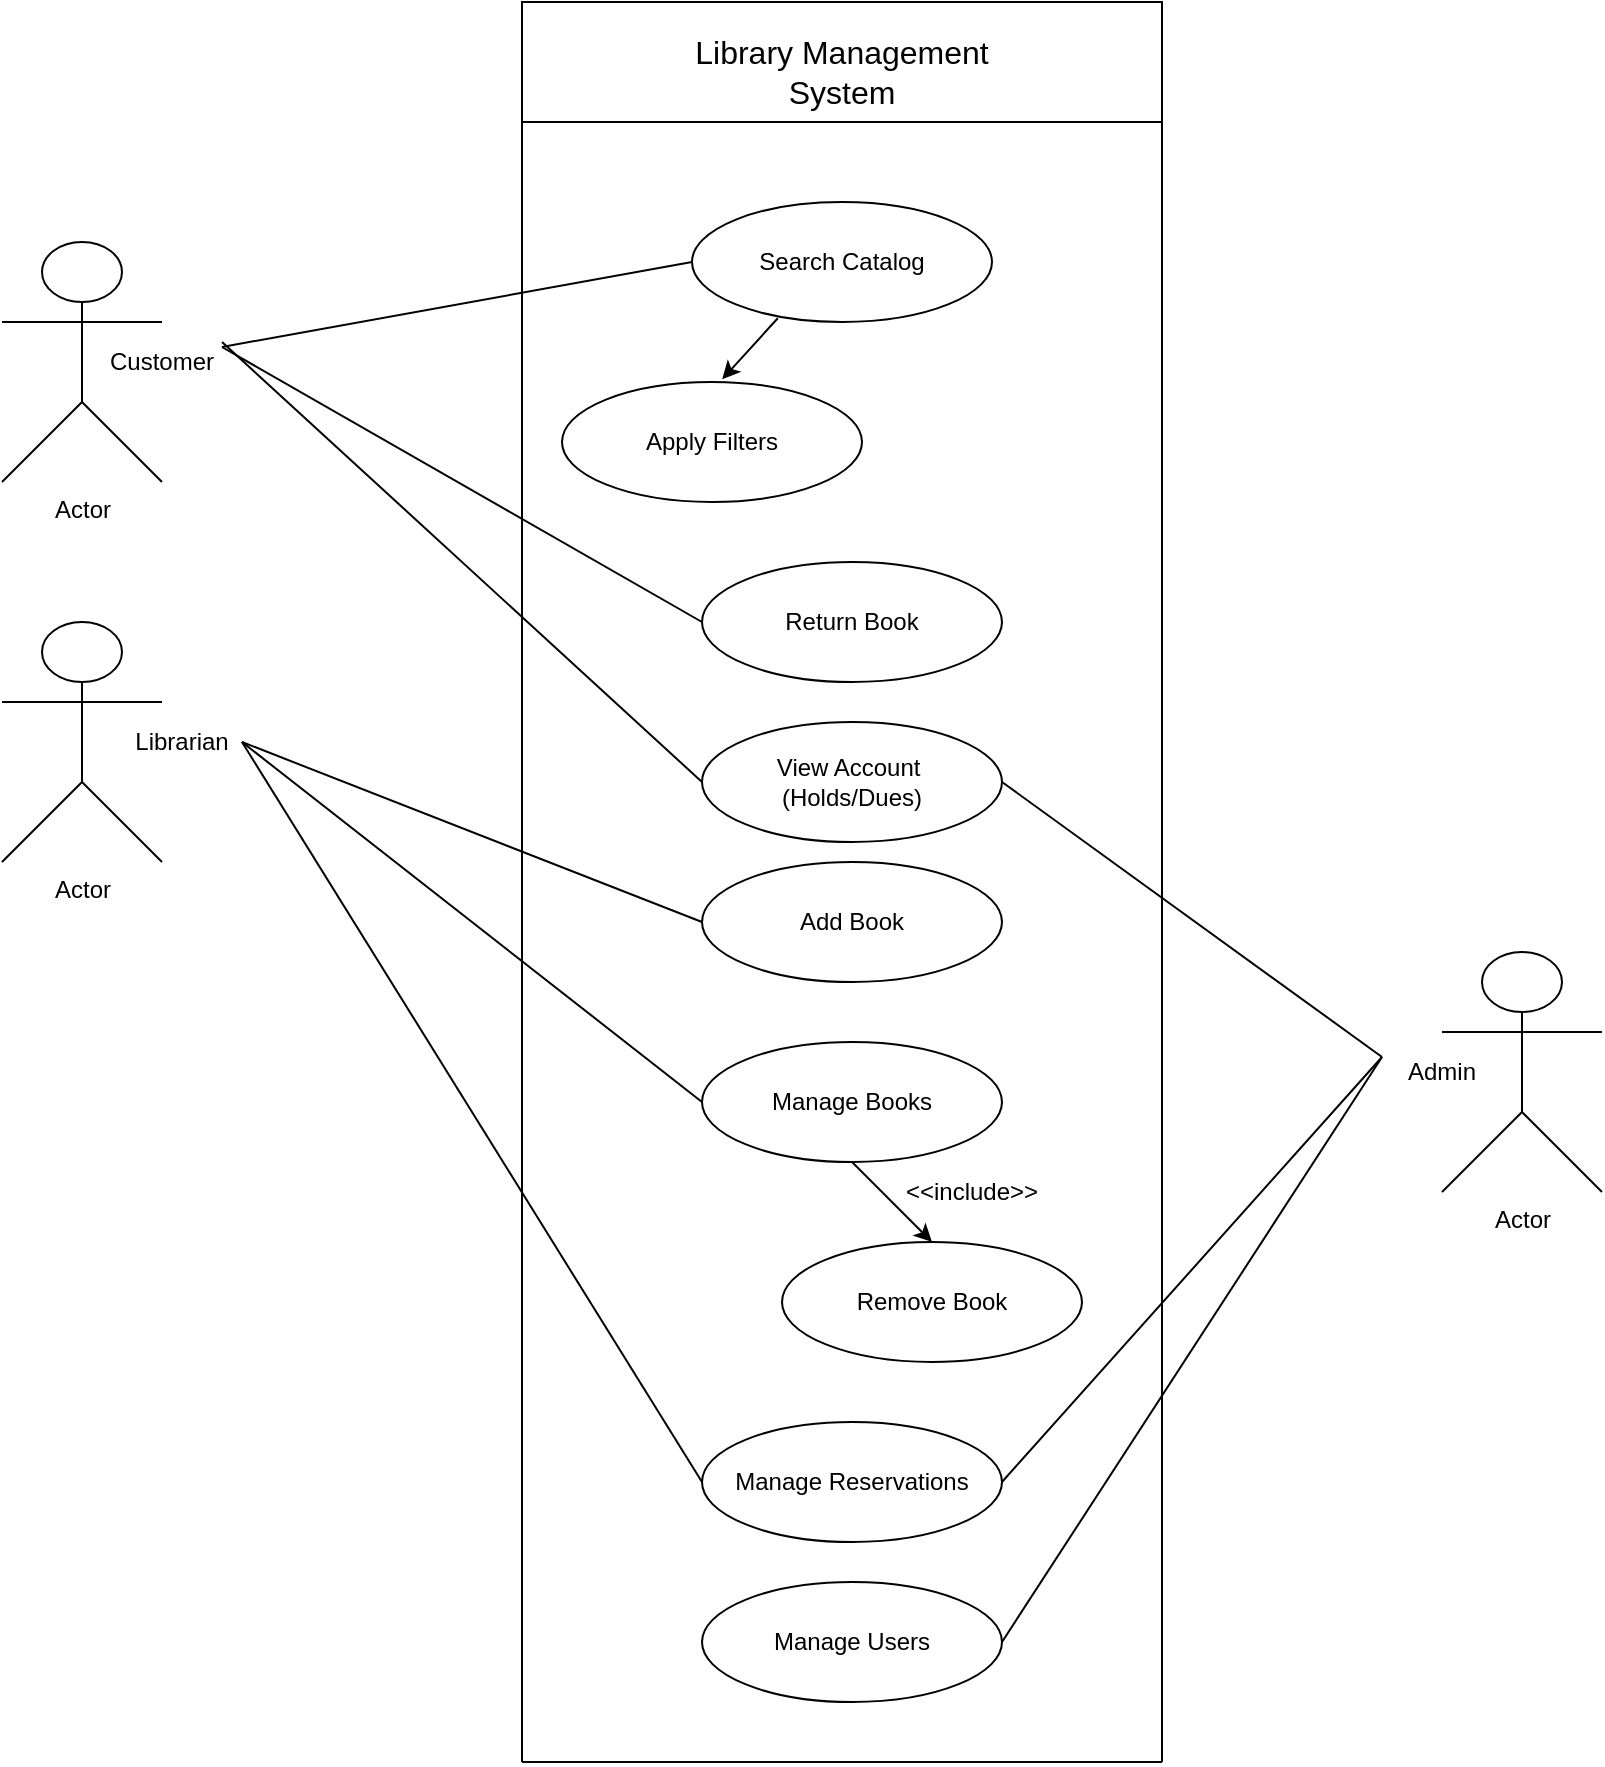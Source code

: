 <mxfile version="23.1.8" type="github">
  <diagram name="Page-1" id="usQvjqCbf2z5VWUwjuGJ">
    <mxGraphModel dx="1886" dy="656" grid="1" gridSize="10" guides="1" tooltips="1" connect="1" arrows="1" fold="1" page="1" pageScale="1" pageWidth="827" pageHeight="1169" math="0" shadow="0">
      <root>
        <mxCell id="0" />
        <mxCell id="1" parent="0" />
        <mxCell id="kKphP6OUzI673sK9Iiju-2" value="" style="rounded=0;whiteSpace=wrap;html=1;" parent="1" vertex="1">
          <mxGeometry x="230" y="50" width="320" height="60" as="geometry" />
        </mxCell>
        <mxCell id="kKphP6OUzI673sK9Iiju-3" value="Library Management&lt;br style=&quot;font-size: 16px;&quot;&gt;System" style="text;html=1;align=center;verticalAlign=middle;whiteSpace=wrap;rounded=0;fontSize=16;" parent="1" vertex="1">
          <mxGeometry x="310" y="50" width="160" height="70" as="geometry" />
        </mxCell>
        <mxCell id="kKphP6OUzI673sK9Iiju-4" value="" style="endArrow=none;html=1;rounded=0;entryX=0;entryY=1;entryDx=0;entryDy=0;" parent="1" target="kKphP6OUzI673sK9Iiju-2" edge="1">
          <mxGeometry width="50" height="50" relative="1" as="geometry">
            <mxPoint x="230" y="930" as="sourcePoint" />
            <mxPoint x="490" y="430" as="targetPoint" />
          </mxGeometry>
        </mxCell>
        <mxCell id="kKphP6OUzI673sK9Iiju-5" value="" style="endArrow=none;html=1;rounded=0;entryX=0;entryY=1;entryDx=0;entryDy=0;" parent="1" edge="1">
          <mxGeometry width="50" height="50" relative="1" as="geometry">
            <mxPoint x="550" y="930" as="sourcePoint" />
            <mxPoint x="550" y="110" as="targetPoint" />
          </mxGeometry>
        </mxCell>
        <mxCell id="kKphP6OUzI673sK9Iiju-6" value="Actor" style="shape=umlActor;verticalLabelPosition=bottom;verticalAlign=top;html=1;outlineConnect=0;" parent="1" vertex="1">
          <mxGeometry x="-30" y="170" width="80" height="120" as="geometry" />
        </mxCell>
        <mxCell id="kKphP6OUzI673sK9Iiju-7" value="Customer" style="text;html=1;align=center;verticalAlign=middle;whiteSpace=wrap;rounded=0;" parent="1" vertex="1">
          <mxGeometry x="20" y="215" width="60" height="30" as="geometry" />
        </mxCell>
        <mxCell id="kKphP6OUzI673sK9Iiju-8" value="Actor" style="shape=umlActor;verticalLabelPosition=bottom;verticalAlign=top;html=1;outlineConnect=0;" parent="1" vertex="1">
          <mxGeometry x="-30" y="360" width="80" height="120" as="geometry" />
        </mxCell>
        <mxCell id="kKphP6OUzI673sK9Iiju-9" value="Librarian" style="text;html=1;align=center;verticalAlign=middle;whiteSpace=wrap;rounded=0;" parent="1" vertex="1">
          <mxGeometry x="30" y="405" width="60" height="30" as="geometry" />
        </mxCell>
        <mxCell id="kKphP6OUzI673sK9Iiju-12" value="Actor" style="shape=umlActor;verticalLabelPosition=bottom;verticalAlign=top;html=1;outlineConnect=0;" parent="1" vertex="1">
          <mxGeometry x="690" y="525" width="80" height="120" as="geometry" />
        </mxCell>
        <mxCell id="kKphP6OUzI673sK9Iiju-13" value="Admin" style="text;html=1;align=center;verticalAlign=middle;whiteSpace=wrap;rounded=0;" parent="1" vertex="1">
          <mxGeometry x="660" y="570" width="60" height="30" as="geometry" />
        </mxCell>
        <mxCell id="kKphP6OUzI673sK9Iiju-14" value="Search Catalog" style="ellipse;whiteSpace=wrap;html=1;" parent="1" vertex="1">
          <mxGeometry x="315" y="150" width="150" height="60" as="geometry" />
        </mxCell>
        <mxCell id="kKphP6OUzI673sK9Iiju-15" value="Return Book" style="ellipse;whiteSpace=wrap;html=1;" parent="1" vertex="1">
          <mxGeometry x="320" y="330" width="150" height="60" as="geometry" />
        </mxCell>
        <mxCell id="kKphP6OUzI673sK9Iiju-16" value="View Account&amp;nbsp;&lt;br&gt;(Holds/Dues)" style="ellipse;whiteSpace=wrap;html=1;" parent="1" vertex="1">
          <mxGeometry x="320" y="410" width="150" height="60" as="geometry" />
        </mxCell>
        <mxCell id="kKphP6OUzI673sK9Iiju-17" value="Apply Filters" style="ellipse;whiteSpace=wrap;html=1;" parent="1" vertex="1">
          <mxGeometry x="250" y="240" width="150" height="60" as="geometry" />
        </mxCell>
        <mxCell id="kKphP6OUzI673sK9Iiju-19" value="Remove Book" style="ellipse;whiteSpace=wrap;html=1;" parent="1" vertex="1">
          <mxGeometry x="360" y="670" width="150" height="60" as="geometry" />
        </mxCell>
        <mxCell id="kKphP6OUzI673sK9Iiju-20" value="Manage Reservations" style="ellipse;whiteSpace=wrap;html=1;" parent="1" vertex="1">
          <mxGeometry x="320" y="760" width="150" height="60" as="geometry" />
        </mxCell>
        <mxCell id="kKphP6OUzI673sK9Iiju-21" value="Manage Users" style="ellipse;whiteSpace=wrap;html=1;" parent="1" vertex="1">
          <mxGeometry x="320" y="840" width="150" height="60" as="geometry" />
        </mxCell>
        <mxCell id="kKphP6OUzI673sK9Iiju-23" value="" style="endArrow=none;html=1;rounded=0;exitX=1;exitY=0.25;exitDx=0;exitDy=0;entryX=0;entryY=0.5;entryDx=0;entryDy=0;" parent="1" source="kKphP6OUzI673sK9Iiju-7" target="kKphP6OUzI673sK9Iiju-14" edge="1">
          <mxGeometry width="50" height="50" relative="1" as="geometry">
            <mxPoint x="300" y="440" as="sourcePoint" />
            <mxPoint x="310" y="180" as="targetPoint" />
          </mxGeometry>
        </mxCell>
        <mxCell id="kKphP6OUzI673sK9Iiju-24" value="" style="endArrow=classic;html=1;rounded=0;entryX=0.534;entryY=-0.023;entryDx=0;entryDy=0;entryPerimeter=0;exitX=0.286;exitY=0.969;exitDx=0;exitDy=0;exitPerimeter=0;" parent="1" source="kKphP6OUzI673sK9Iiju-14" target="kKphP6OUzI673sK9Iiju-17" edge="1">
          <mxGeometry width="50" height="50" relative="1" as="geometry">
            <mxPoint x="370" y="310" as="sourcePoint" />
            <mxPoint x="420" y="260" as="targetPoint" />
          </mxGeometry>
        </mxCell>
        <mxCell id="kKphP6OUzI673sK9Iiju-25" value="Add Book" style="ellipse;whiteSpace=wrap;html=1;" parent="1" vertex="1">
          <mxGeometry x="320" y="480" width="150" height="60" as="geometry" />
        </mxCell>
        <mxCell id="kKphP6OUzI673sK9Iiju-28" value="" style="endArrow=none;html=1;rounded=0;exitX=1;exitY=0.25;exitDx=0;exitDy=0;entryX=0;entryY=0.5;entryDx=0;entryDy=0;" parent="1" source="kKphP6OUzI673sK9Iiju-7" target="kKphP6OUzI673sK9Iiju-15" edge="1">
          <mxGeometry width="50" height="50" relative="1" as="geometry">
            <mxPoint x="280" y="520" as="sourcePoint" />
            <mxPoint x="330" y="470" as="targetPoint" />
          </mxGeometry>
        </mxCell>
        <mxCell id="kKphP6OUzI673sK9Iiju-29" value="" style="endArrow=none;html=1;rounded=0;entryX=0;entryY=0.5;entryDx=0;entryDy=0;" parent="1" target="kKphP6OUzI673sK9Iiju-16" edge="1">
          <mxGeometry width="50" height="50" relative="1" as="geometry">
            <mxPoint x="80" y="220" as="sourcePoint" />
            <mxPoint x="330" y="470" as="targetPoint" />
          </mxGeometry>
        </mxCell>
        <mxCell id="kKphP6OUzI673sK9Iiju-30" value="" style="endArrow=none;html=1;rounded=0;exitX=1;exitY=0.5;exitDx=0;exitDy=0;entryX=0;entryY=0.5;entryDx=0;entryDy=0;" parent="1" source="kKphP6OUzI673sK9Iiju-9" target="kKphP6OUzI673sK9Iiju-25" edge="1">
          <mxGeometry width="50" height="50" relative="1" as="geometry">
            <mxPoint x="280" y="520" as="sourcePoint" />
            <mxPoint x="330" y="470" as="targetPoint" />
          </mxGeometry>
        </mxCell>
        <mxCell id="kKphP6OUzI673sK9Iiju-31" value="" style="endArrow=none;html=1;rounded=0;entryX=0;entryY=0.5;entryDx=0;entryDy=0;" parent="1" target="kKphP6OUzI673sK9Iiju-39" edge="1">
          <mxGeometry width="50" height="50" relative="1" as="geometry">
            <mxPoint x="90" y="420" as="sourcePoint" />
            <mxPoint x="330" y="620" as="targetPoint" />
          </mxGeometry>
        </mxCell>
        <mxCell id="kKphP6OUzI673sK9Iiju-32" value="" style="endArrow=none;html=1;rounded=0;entryX=0;entryY=0.5;entryDx=0;entryDy=0;exitX=1;exitY=0.5;exitDx=0;exitDy=0;" parent="1" source="kKphP6OUzI673sK9Iiju-9" target="kKphP6OUzI673sK9Iiju-20" edge="1">
          <mxGeometry width="50" height="50" relative="1" as="geometry">
            <mxPoint x="60" y="710" as="sourcePoint" />
            <mxPoint x="330" y="620" as="targetPoint" />
          </mxGeometry>
        </mxCell>
        <mxCell id="kKphP6OUzI673sK9Iiju-35" value="" style="endArrow=none;html=1;rounded=0;entryX=1;entryY=0.5;entryDx=0;entryDy=0;exitX=0;exitY=0.25;exitDx=0;exitDy=0;" parent="1" source="kKphP6OUzI673sK9Iiju-13" target="kKphP6OUzI673sK9Iiju-16" edge="1">
          <mxGeometry width="50" height="50" relative="1" as="geometry">
            <mxPoint x="390" y="540" as="sourcePoint" />
            <mxPoint x="440" y="490" as="targetPoint" />
          </mxGeometry>
        </mxCell>
        <mxCell id="kKphP6OUzI673sK9Iiju-38" value="" style="endArrow=none;html=1;rounded=0;" parent="1" edge="1">
          <mxGeometry width="50" height="50" relative="1" as="geometry">
            <mxPoint x="230" y="930" as="sourcePoint" />
            <mxPoint x="550" y="930" as="targetPoint" />
          </mxGeometry>
        </mxCell>
        <mxCell id="kKphP6OUzI673sK9Iiju-39" value="Manage Books" style="ellipse;whiteSpace=wrap;html=1;" parent="1" vertex="1">
          <mxGeometry x="320" y="570" width="150" height="60" as="geometry" />
        </mxCell>
        <mxCell id="kKphP6OUzI673sK9Iiju-40" value="" style="endArrow=classic;html=1;rounded=0;entryX=0.5;entryY=0;entryDx=0;entryDy=0;exitX=0.5;exitY=1;exitDx=0;exitDy=0;" parent="1" source="kKphP6OUzI673sK9Iiju-39" target="kKphP6OUzI673sK9Iiju-19" edge="1">
          <mxGeometry width="50" height="50" relative="1" as="geometry">
            <mxPoint x="390" y="660" as="sourcePoint" />
            <mxPoint x="380" y="630" as="targetPoint" />
          </mxGeometry>
        </mxCell>
        <mxCell id="kKphP6OUzI673sK9Iiju-41" value="&amp;lt;&amp;lt;include&amp;gt;&amp;gt;" style="text;html=1;align=center;verticalAlign=middle;whiteSpace=wrap;rounded=0;" parent="1" vertex="1">
          <mxGeometry x="425" y="630" width="60" height="30" as="geometry" />
        </mxCell>
        <mxCell id="kKphP6OUzI673sK9Iiju-42" value="" style="endArrow=none;html=1;rounded=0;entryX=0;entryY=0.25;entryDx=0;entryDy=0;exitX=1;exitY=0.5;exitDx=0;exitDy=0;" parent="1" source="kKphP6OUzI673sK9Iiju-21" target="kKphP6OUzI673sK9Iiju-13" edge="1">
          <mxGeometry width="50" height="50" relative="1" as="geometry">
            <mxPoint x="590" y="780" as="sourcePoint" />
            <mxPoint x="570" y="640" as="targetPoint" />
          </mxGeometry>
        </mxCell>
        <mxCell id="kKphP6OUzI673sK9Iiju-43" value="" style="endArrow=none;html=1;rounded=0;exitX=1;exitY=0.5;exitDx=0;exitDy=0;entryX=0;entryY=0.25;entryDx=0;entryDy=0;" parent="1" source="kKphP6OUzI673sK9Iiju-20" target="kKphP6OUzI673sK9Iiju-13" edge="1">
          <mxGeometry width="50" height="50" relative="1" as="geometry">
            <mxPoint x="450" y="680" as="sourcePoint" />
            <mxPoint x="500" y="630" as="targetPoint" />
          </mxGeometry>
        </mxCell>
      </root>
    </mxGraphModel>
  </diagram>
</mxfile>
